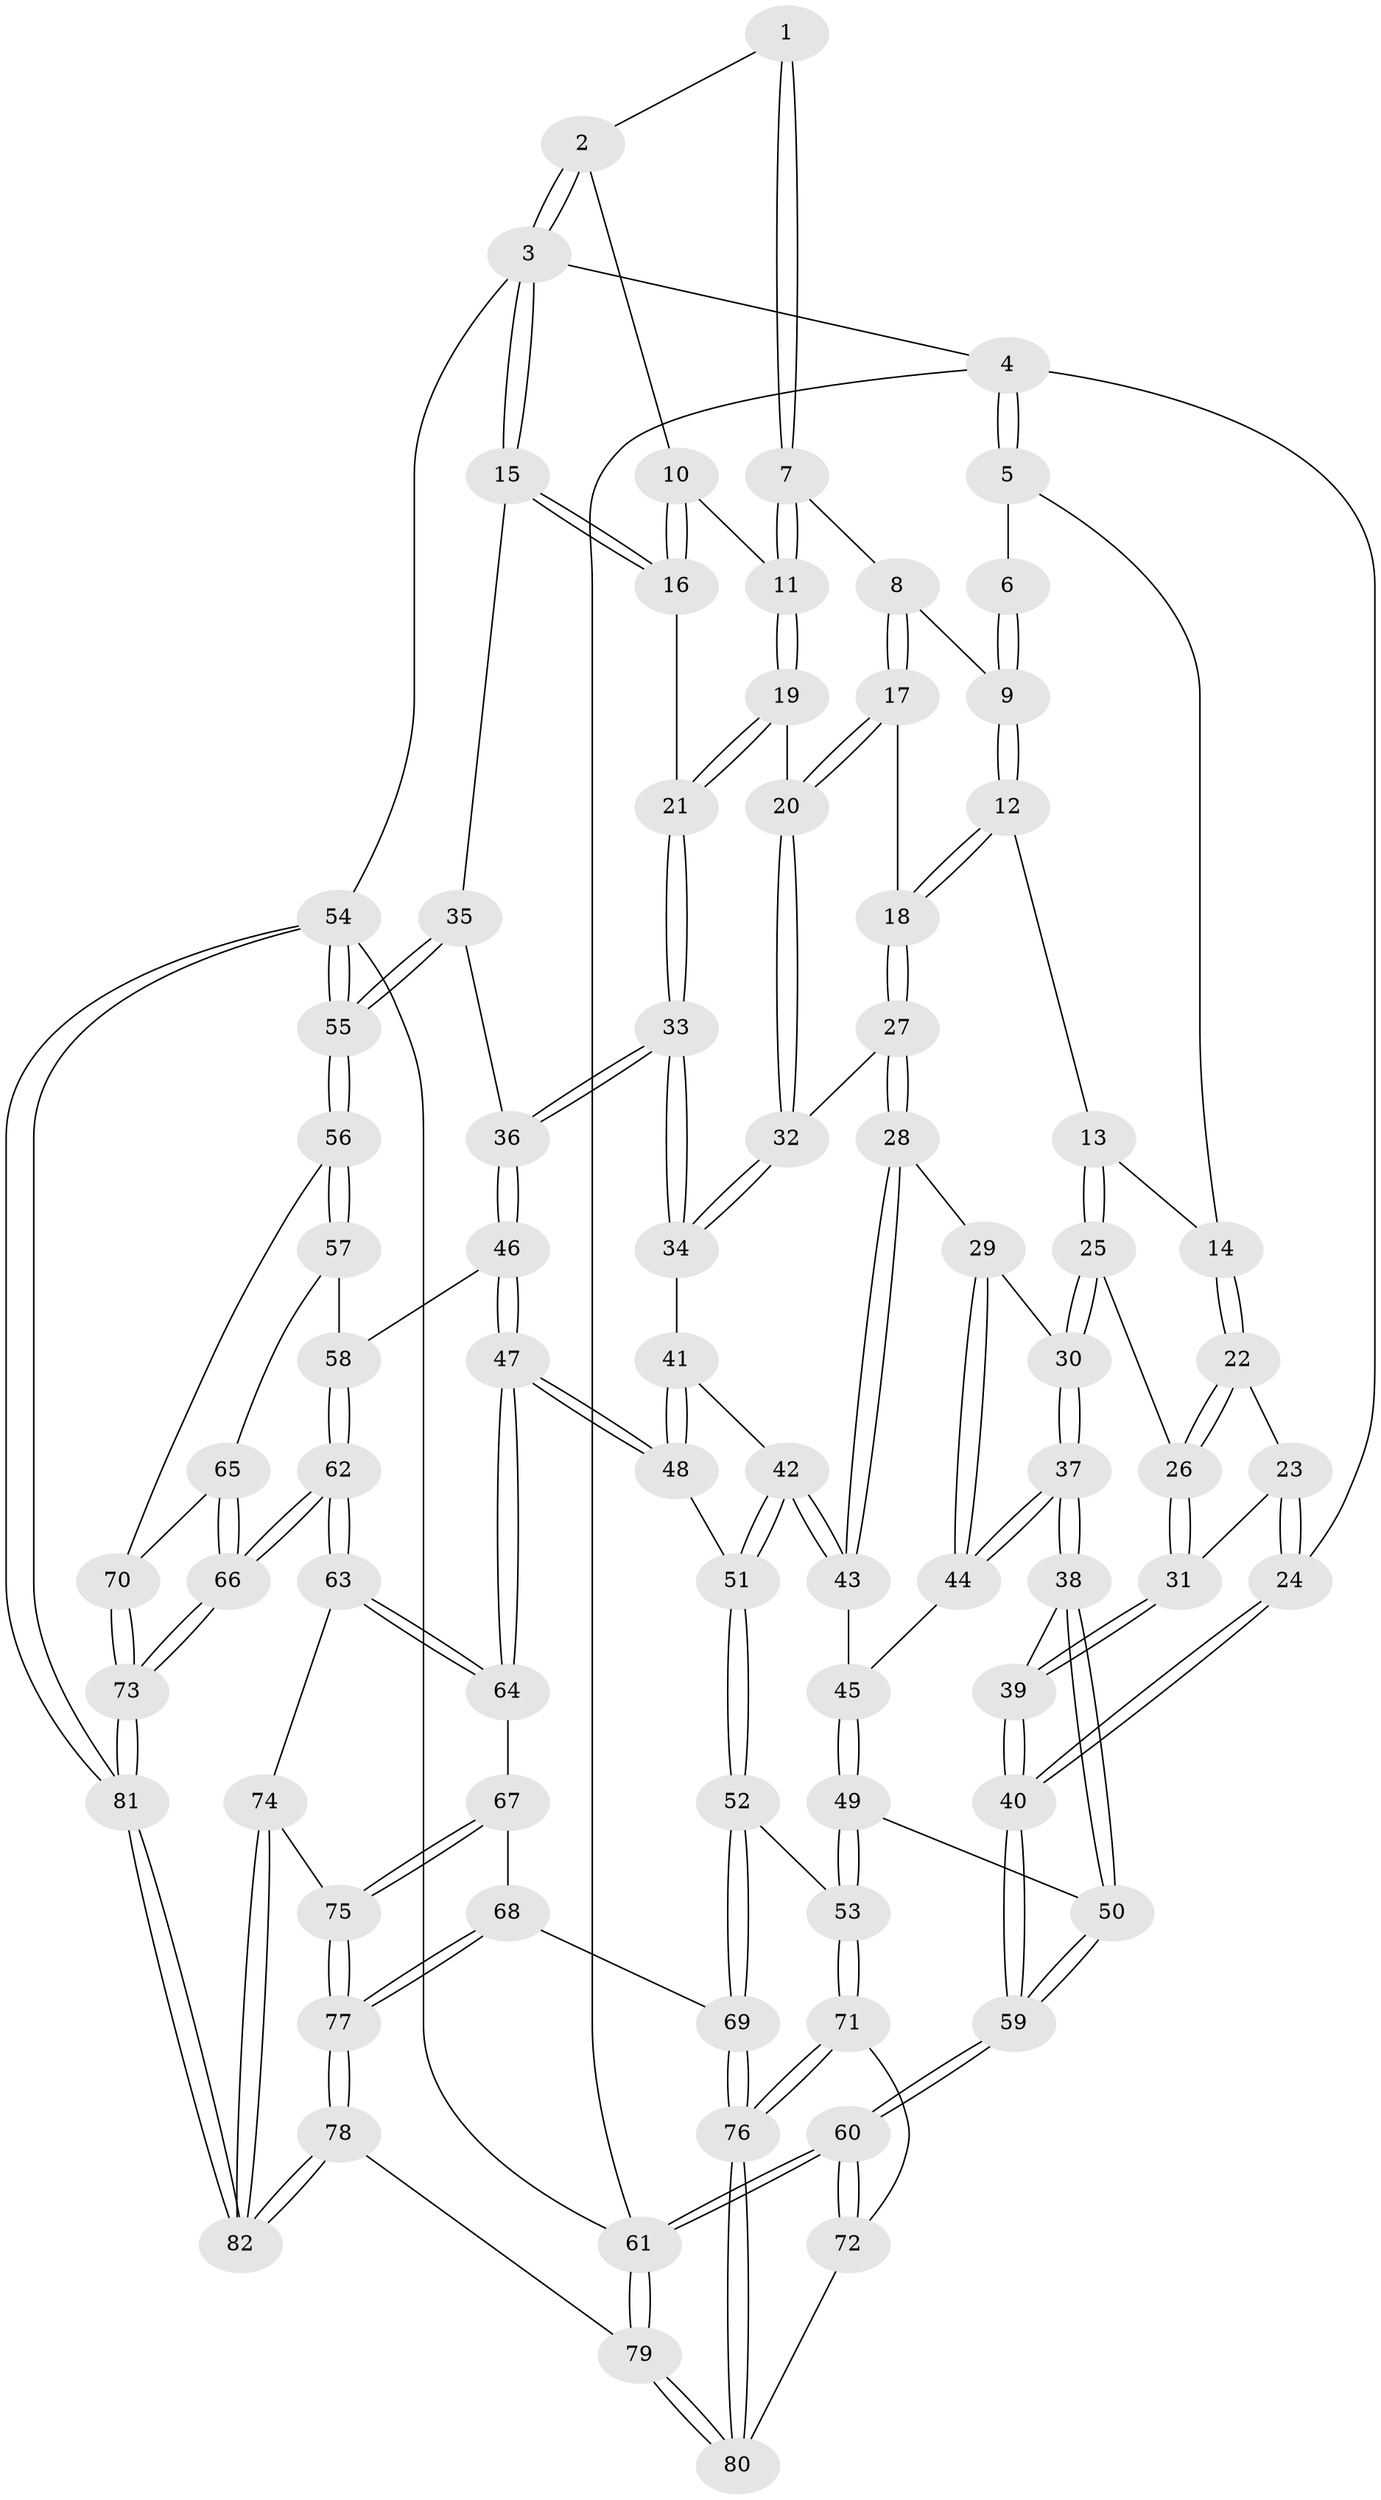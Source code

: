 // Generated by graph-tools (version 1.1) at 2025/59/03/09/25 04:59:59]
// undirected, 82 vertices, 202 edges
graph export_dot {
graph [start="1"]
  node [color=gray90,style=filled];
  1 [pos="+0.5825946196514735+0"];
  2 [pos="+1+0"];
  3 [pos="+1+0"];
  4 [pos="+0+0"];
  5 [pos="+0.16547305388760805+0"];
  6 [pos="+0.409084259621884+0"];
  7 [pos="+0.5931345133392344+0.09239839686375517"];
  8 [pos="+0.49317499302978957+0.16541930382390024"];
  9 [pos="+0.4173680992977142+0.15906566994572022"];
  10 [pos="+0.7652317699925381+0.16441249051167495"];
  11 [pos="+0.6675767809230713+0.15480461978186397"];
  12 [pos="+0.29659372353503427+0.1695502554920603"];
  13 [pos="+0.26755877012241236+0.15664659928816238"];
  14 [pos="+0.2639999199698015+0.1533484489088485"];
  15 [pos="+1+0.33168894598964843"];
  16 [pos="+0.9077168921607103+0.26697230806705496"];
  17 [pos="+0.4949371502101487+0.25872305457518685"];
  18 [pos="+0.3447622527868405+0.2776264901206414"];
  19 [pos="+0.6523577256280331+0.26075698473914444"];
  20 [pos="+0.505515672207891+0.3334089655712164"];
  21 [pos="+0.6932656268124728+0.3636827488638549"];
  22 [pos="+0.090680953843624+0.24624477591544744"];
  23 [pos="+0.07596872070329228+0.24438331397586036"];
  24 [pos="+0+0.003603556796115255"];
  25 [pos="+0.21060614203304448+0.40228141306669823"];
  26 [pos="+0.16096998572989293+0.3836033719491686"];
  27 [pos="+0.3834198660405013+0.4093950628668751"];
  28 [pos="+0.38077481054609086+0.41193907259365975"];
  29 [pos="+0.2634162625142053+0.44226573126826274"];
  30 [pos="+0.22247448226199548+0.41564747400036367"];
  31 [pos="+0.014810963091757362+0.4360289454017272"];
  32 [pos="+0.49305453309818137+0.3841331855896926"];
  33 [pos="+0.6473097008498049+0.47802129322459147"];
  34 [pos="+0.6145605858378931+0.47354209959932364"];
  35 [pos="+1+0.38895734737682014"];
  36 [pos="+0.7402384324062218+0.5669450252113586"];
  37 [pos="+0.040900934320851276+0.5712976987754129"];
  38 [pos="+0+0.5847544223290949"];
  39 [pos="+0+0.5539392526703243"];
  40 [pos="+0+0.5579439465236181"];
  41 [pos="+0.5912129980858085+0.4958925350434988"];
  42 [pos="+0.44889868872002936+0.6039209697543075"];
  43 [pos="+0.4130154279744484+0.5554058885775637"];
  44 [pos="+0.24297435216452734+0.5682574267039571"];
  45 [pos="+0.25393186029570086+0.5915358267833399"];
  46 [pos="+0.7343910897492408+0.6198869285202251"];
  47 [pos="+0.5843842712188966+0.7279557466100466"];
  48 [pos="+0.5271481127459218+0.7067830035763212"];
  49 [pos="+0.276378683299023+0.7441835583938458"];
  50 [pos="+0.15797456780105334+0.7354121179002419"];
  51 [pos="+0.44522873398747576+0.6886660705708816"];
  52 [pos="+0.3360065155491801+0.7655642823402767"];
  53 [pos="+0.29260161629105536+0.7582476743272064"];
  54 [pos="+1+1"];
  55 [pos="+1+0.6963881633068124"];
  56 [pos="+1+0.7230295654320089"];
  57 [pos="+0.8565371371053532+0.7092264558271141"];
  58 [pos="+0.775313311147662+0.6874051329283615"];
  59 [pos="+0+1"];
  60 [pos="+0+1"];
  61 [pos="+0+1"];
  62 [pos="+0.7733557010040375+0.883891967489409"];
  63 [pos="+0.6739986693208688+0.8766416178663881"];
  64 [pos="+0.5868587374813555+0.7456331777246616"];
  65 [pos="+0.8945735827434432+0.840266055220966"];
  66 [pos="+0.7954946825173564+0.9052175933401286"];
  67 [pos="+0.5212745483798761+0.8568146303760041"];
  68 [pos="+0.3515569248922557+0.7889860820467725"];
  69 [pos="+0.34813556211635066+0.7849722741093436"];
  70 [pos="+0.9929332893892702+0.8023722119732047"];
  71 [pos="+0.23673533810623873+0.8582185532350833"];
  72 [pos="+0.21134969978403512+0.8964476492717743"];
  73 [pos="+0.8777419211900107+1"];
  74 [pos="+0.6525744560286485+0.8927480570597391"];
  75 [pos="+0.5478046125017915+0.9545690958617797"];
  76 [pos="+0.3155795441916663+0.9635623946031645"];
  77 [pos="+0.48262303706249376+1"];
  78 [pos="+0.46568343268767254+1"];
  79 [pos="+0.4011304688419775+1"];
  80 [pos="+0.3159746190963992+0.997744342079209"];
  81 [pos="+0.9199853998780189+1"];
  82 [pos="+0.7011619887862218+1"];
  1 -- 2;
  1 -- 7;
  1 -- 7;
  2 -- 3;
  2 -- 3;
  2 -- 10;
  3 -- 4;
  3 -- 15;
  3 -- 15;
  3 -- 54;
  4 -- 5;
  4 -- 5;
  4 -- 24;
  4 -- 61;
  5 -- 6;
  5 -- 14;
  6 -- 9;
  6 -- 9;
  7 -- 8;
  7 -- 11;
  7 -- 11;
  8 -- 9;
  8 -- 17;
  8 -- 17;
  9 -- 12;
  9 -- 12;
  10 -- 11;
  10 -- 16;
  10 -- 16;
  11 -- 19;
  11 -- 19;
  12 -- 13;
  12 -- 18;
  12 -- 18;
  13 -- 14;
  13 -- 25;
  13 -- 25;
  14 -- 22;
  14 -- 22;
  15 -- 16;
  15 -- 16;
  15 -- 35;
  16 -- 21;
  17 -- 18;
  17 -- 20;
  17 -- 20;
  18 -- 27;
  18 -- 27;
  19 -- 20;
  19 -- 21;
  19 -- 21;
  20 -- 32;
  20 -- 32;
  21 -- 33;
  21 -- 33;
  22 -- 23;
  22 -- 26;
  22 -- 26;
  23 -- 24;
  23 -- 24;
  23 -- 31;
  24 -- 40;
  24 -- 40;
  25 -- 26;
  25 -- 30;
  25 -- 30;
  26 -- 31;
  26 -- 31;
  27 -- 28;
  27 -- 28;
  27 -- 32;
  28 -- 29;
  28 -- 43;
  28 -- 43;
  29 -- 30;
  29 -- 44;
  29 -- 44;
  30 -- 37;
  30 -- 37;
  31 -- 39;
  31 -- 39;
  32 -- 34;
  32 -- 34;
  33 -- 34;
  33 -- 34;
  33 -- 36;
  33 -- 36;
  34 -- 41;
  35 -- 36;
  35 -- 55;
  35 -- 55;
  36 -- 46;
  36 -- 46;
  37 -- 38;
  37 -- 38;
  37 -- 44;
  37 -- 44;
  38 -- 39;
  38 -- 50;
  38 -- 50;
  39 -- 40;
  39 -- 40;
  40 -- 59;
  40 -- 59;
  41 -- 42;
  41 -- 48;
  41 -- 48;
  42 -- 43;
  42 -- 43;
  42 -- 51;
  42 -- 51;
  43 -- 45;
  44 -- 45;
  45 -- 49;
  45 -- 49;
  46 -- 47;
  46 -- 47;
  46 -- 58;
  47 -- 48;
  47 -- 48;
  47 -- 64;
  47 -- 64;
  48 -- 51;
  49 -- 50;
  49 -- 53;
  49 -- 53;
  50 -- 59;
  50 -- 59;
  51 -- 52;
  51 -- 52;
  52 -- 53;
  52 -- 69;
  52 -- 69;
  53 -- 71;
  53 -- 71;
  54 -- 55;
  54 -- 55;
  54 -- 81;
  54 -- 81;
  54 -- 61;
  55 -- 56;
  55 -- 56;
  56 -- 57;
  56 -- 57;
  56 -- 70;
  57 -- 58;
  57 -- 65;
  58 -- 62;
  58 -- 62;
  59 -- 60;
  59 -- 60;
  60 -- 61;
  60 -- 61;
  60 -- 72;
  60 -- 72;
  61 -- 79;
  61 -- 79;
  62 -- 63;
  62 -- 63;
  62 -- 66;
  62 -- 66;
  63 -- 64;
  63 -- 64;
  63 -- 74;
  64 -- 67;
  65 -- 66;
  65 -- 66;
  65 -- 70;
  66 -- 73;
  66 -- 73;
  67 -- 68;
  67 -- 75;
  67 -- 75;
  68 -- 69;
  68 -- 77;
  68 -- 77;
  69 -- 76;
  69 -- 76;
  70 -- 73;
  70 -- 73;
  71 -- 72;
  71 -- 76;
  71 -- 76;
  72 -- 80;
  73 -- 81;
  73 -- 81;
  74 -- 75;
  74 -- 82;
  74 -- 82;
  75 -- 77;
  75 -- 77;
  76 -- 80;
  76 -- 80;
  77 -- 78;
  77 -- 78;
  78 -- 79;
  78 -- 82;
  78 -- 82;
  79 -- 80;
  79 -- 80;
  81 -- 82;
  81 -- 82;
}
